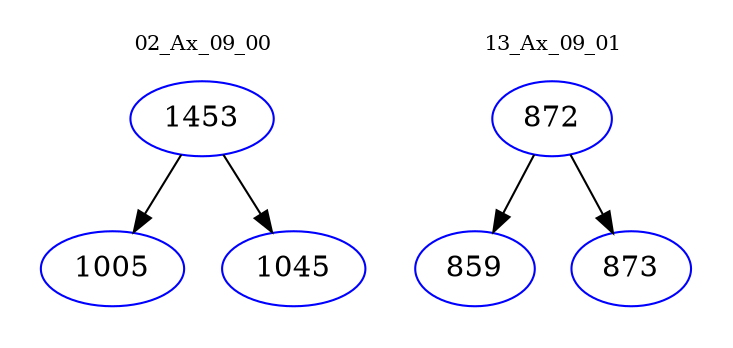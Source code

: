 digraph{
subgraph cluster_0 {
color = white
label = "02_Ax_09_00";
fontsize=10;
T0_1453 [label="1453", color="blue"]
T0_1453 -> T0_1005 [color="black"]
T0_1005 [label="1005", color="blue"]
T0_1453 -> T0_1045 [color="black"]
T0_1045 [label="1045", color="blue"]
}
subgraph cluster_1 {
color = white
label = "13_Ax_09_01";
fontsize=10;
T1_872 [label="872", color="blue"]
T1_872 -> T1_859 [color="black"]
T1_859 [label="859", color="blue"]
T1_872 -> T1_873 [color="black"]
T1_873 [label="873", color="blue"]
}
}
